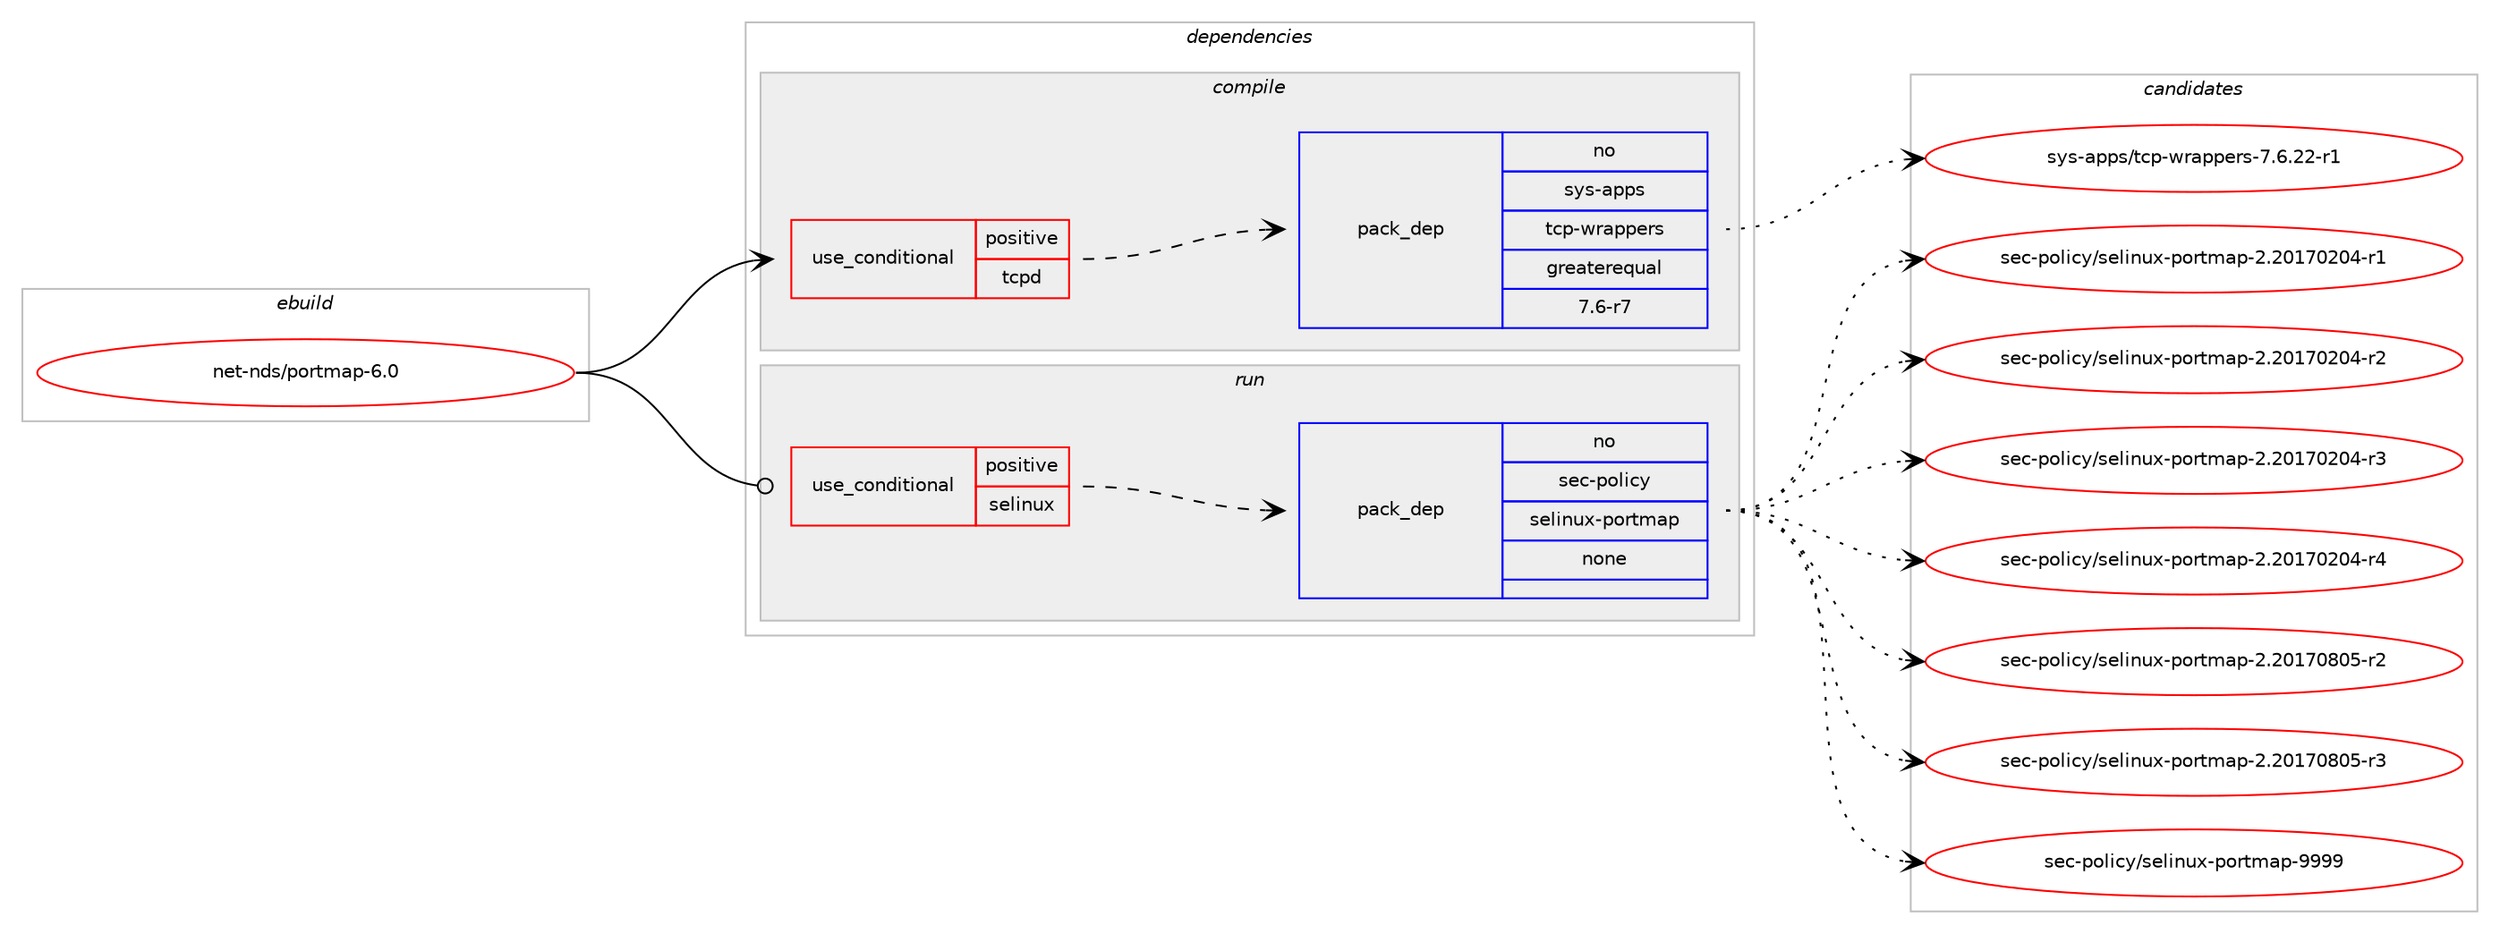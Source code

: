 digraph prolog {

# *************
# Graph options
# *************

newrank=true;
concentrate=true;
compound=true;
graph [rankdir=LR,fontname=Helvetica,fontsize=10,ranksep=1.5];#, ranksep=2.5, nodesep=0.2];
edge  [arrowhead=vee];
node  [fontname=Helvetica,fontsize=10];

# **********
# The ebuild
# **********

subgraph cluster_leftcol {
color=gray;
rank=same;
label=<<i>ebuild</i>>;
id [label="net-nds/portmap-6.0", color=red, width=4, href="../net-nds/portmap-6.0.svg"];
}

# ****************
# The dependencies
# ****************

subgraph cluster_midcol {
color=gray;
label=<<i>dependencies</i>>;
subgraph cluster_compile {
fillcolor="#eeeeee";
style=filled;
label=<<i>compile</i>>;
subgraph cond107045 {
dependency432973 [label=<<TABLE BORDER="0" CELLBORDER="1" CELLSPACING="0" CELLPADDING="4"><TR><TD ROWSPAN="3" CELLPADDING="10">use_conditional</TD></TR><TR><TD>positive</TD></TR><TR><TD>tcpd</TD></TR></TABLE>>, shape=none, color=red];
subgraph pack318482 {
dependency432974 [label=<<TABLE BORDER="0" CELLBORDER="1" CELLSPACING="0" CELLPADDING="4" WIDTH="220"><TR><TD ROWSPAN="6" CELLPADDING="30">pack_dep</TD></TR><TR><TD WIDTH="110">no</TD></TR><TR><TD>sys-apps</TD></TR><TR><TD>tcp-wrappers</TD></TR><TR><TD>greaterequal</TD></TR><TR><TD>7.6-r7</TD></TR></TABLE>>, shape=none, color=blue];
}
dependency432973:e -> dependency432974:w [weight=20,style="dashed",arrowhead="vee"];
}
id:e -> dependency432973:w [weight=20,style="solid",arrowhead="vee"];
}
subgraph cluster_compileandrun {
fillcolor="#eeeeee";
style=filled;
label=<<i>compile and run</i>>;
}
subgraph cluster_run {
fillcolor="#eeeeee";
style=filled;
label=<<i>run</i>>;
subgraph cond107046 {
dependency432975 [label=<<TABLE BORDER="0" CELLBORDER="1" CELLSPACING="0" CELLPADDING="4"><TR><TD ROWSPAN="3" CELLPADDING="10">use_conditional</TD></TR><TR><TD>positive</TD></TR><TR><TD>selinux</TD></TR></TABLE>>, shape=none, color=red];
subgraph pack318483 {
dependency432976 [label=<<TABLE BORDER="0" CELLBORDER="1" CELLSPACING="0" CELLPADDING="4" WIDTH="220"><TR><TD ROWSPAN="6" CELLPADDING="30">pack_dep</TD></TR><TR><TD WIDTH="110">no</TD></TR><TR><TD>sec-policy</TD></TR><TR><TD>selinux-portmap</TD></TR><TR><TD>none</TD></TR><TR><TD></TD></TR></TABLE>>, shape=none, color=blue];
}
dependency432975:e -> dependency432976:w [weight=20,style="dashed",arrowhead="vee"];
}
id:e -> dependency432975:w [weight=20,style="solid",arrowhead="odot"];
}
}

# **************
# The candidates
# **************

subgraph cluster_choices {
rank=same;
color=gray;
label=<<i>candidates</i>>;

subgraph choice318482 {
color=black;
nodesep=1;
choice115121115459711211211547116991124511911497112112101114115455546544650504511449 [label="sys-apps/tcp-wrappers-7.6.22-r1", color=red, width=4,href="../sys-apps/tcp-wrappers-7.6.22-r1.svg"];
dependency432974:e -> choice115121115459711211211547116991124511911497112112101114115455546544650504511449:w [style=dotted,weight="100"];
}
subgraph choice318483 {
color=black;
nodesep=1;
choice11510199451121111081059912147115101108105110117120451121111141161099711245504650484955485048524511449 [label="sec-policy/selinux-portmap-2.20170204-r1", color=red, width=4,href="../sec-policy/selinux-portmap-2.20170204-r1.svg"];
choice11510199451121111081059912147115101108105110117120451121111141161099711245504650484955485048524511450 [label="sec-policy/selinux-portmap-2.20170204-r2", color=red, width=4,href="../sec-policy/selinux-portmap-2.20170204-r2.svg"];
choice11510199451121111081059912147115101108105110117120451121111141161099711245504650484955485048524511451 [label="sec-policy/selinux-portmap-2.20170204-r3", color=red, width=4,href="../sec-policy/selinux-portmap-2.20170204-r3.svg"];
choice11510199451121111081059912147115101108105110117120451121111141161099711245504650484955485048524511452 [label="sec-policy/selinux-portmap-2.20170204-r4", color=red, width=4,href="../sec-policy/selinux-portmap-2.20170204-r4.svg"];
choice11510199451121111081059912147115101108105110117120451121111141161099711245504650484955485648534511450 [label="sec-policy/selinux-portmap-2.20170805-r2", color=red, width=4,href="../sec-policy/selinux-portmap-2.20170805-r2.svg"];
choice11510199451121111081059912147115101108105110117120451121111141161099711245504650484955485648534511451 [label="sec-policy/selinux-portmap-2.20170805-r3", color=red, width=4,href="../sec-policy/selinux-portmap-2.20170805-r3.svg"];
choice1151019945112111108105991214711510110810511011712045112111114116109971124557575757 [label="sec-policy/selinux-portmap-9999", color=red, width=4,href="../sec-policy/selinux-portmap-9999.svg"];
dependency432976:e -> choice11510199451121111081059912147115101108105110117120451121111141161099711245504650484955485048524511449:w [style=dotted,weight="100"];
dependency432976:e -> choice11510199451121111081059912147115101108105110117120451121111141161099711245504650484955485048524511450:w [style=dotted,weight="100"];
dependency432976:e -> choice11510199451121111081059912147115101108105110117120451121111141161099711245504650484955485048524511451:w [style=dotted,weight="100"];
dependency432976:e -> choice11510199451121111081059912147115101108105110117120451121111141161099711245504650484955485048524511452:w [style=dotted,weight="100"];
dependency432976:e -> choice11510199451121111081059912147115101108105110117120451121111141161099711245504650484955485648534511450:w [style=dotted,weight="100"];
dependency432976:e -> choice11510199451121111081059912147115101108105110117120451121111141161099711245504650484955485648534511451:w [style=dotted,weight="100"];
dependency432976:e -> choice1151019945112111108105991214711510110810511011712045112111114116109971124557575757:w [style=dotted,weight="100"];
}
}

}
